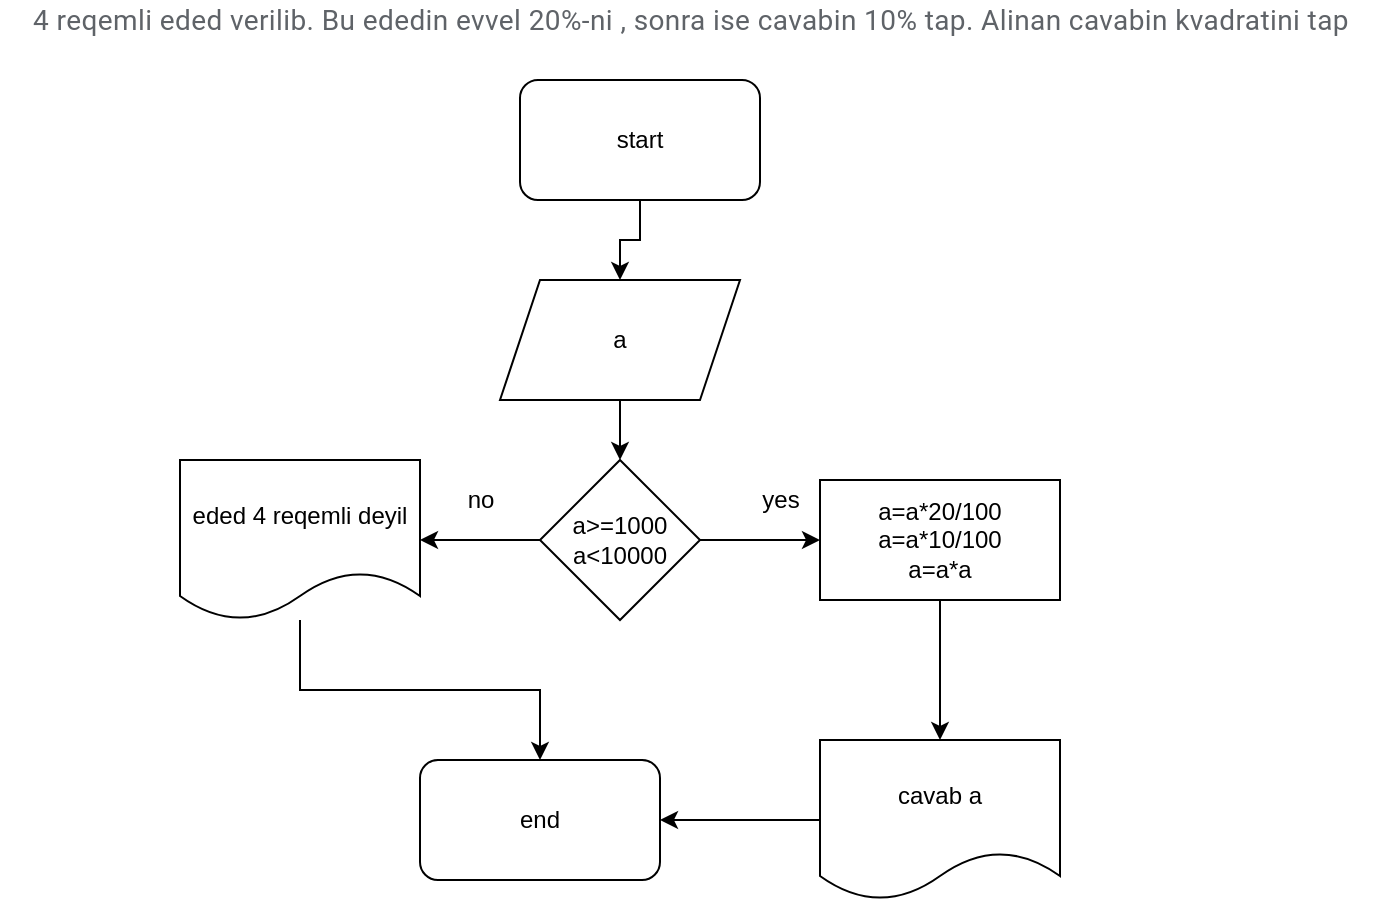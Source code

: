 <mxfile version="16.5.1" type="device"><diagram id="C5RBs43oDa-KdzZeNtuy" name="Page-1"><mxGraphModel dx="1038" dy="689" grid="1" gridSize="10" guides="1" tooltips="1" connect="1" arrows="1" fold="1" page="1" pageScale="1" pageWidth="827" pageHeight="1169" math="0" shadow="0"><root><mxCell id="WIyWlLk6GJQsqaUBKTNV-0"/><mxCell id="WIyWlLk6GJQsqaUBKTNV-1" parent="WIyWlLk6GJQsqaUBKTNV-0"/><mxCell id="tESoBDdTAd96Q1klZRco-0" value="&lt;span style=&quot;color: rgb(95 , 99 , 104) ; font-family: &amp;#34;roboto&amp;#34; , &amp;#34;robotodraft&amp;#34; , &amp;#34;helvetica&amp;#34; , &amp;#34;arial&amp;#34; , sans-serif ; font-size: 14px ; letter-spacing: 0.2px ; background-color: rgb(255 , 255 , 255)&quot;&gt;4 reqemli eded verilib. Bu ededin evvel 20%-ni , sonra ise cavabin 10% tap. Alinan cavabin kvadratini tap&lt;/span&gt;" style="text;html=1;align=center;verticalAlign=middle;resizable=0;points=[];autosize=1;strokeColor=none;fillColor=none;" parent="WIyWlLk6GJQsqaUBKTNV-1" vertex="1"><mxGeometry x="20" y="50" width="690" height="20" as="geometry"/></mxCell><mxCell id="tESoBDdTAd96Q1klZRco-3" style="edgeStyle=orthogonalEdgeStyle;rounded=0;orthogonalLoop=1;jettySize=auto;html=1;exitX=0.5;exitY=1;exitDx=0;exitDy=0;entryX=0.5;entryY=0;entryDx=0;entryDy=0;" parent="WIyWlLk6GJQsqaUBKTNV-1" source="tESoBDdTAd96Q1klZRco-1" target="tESoBDdTAd96Q1klZRco-2" edge="1"><mxGeometry relative="1" as="geometry"/></mxCell><mxCell id="tESoBDdTAd96Q1klZRco-1" value="start" style="rounded=1;whiteSpace=wrap;html=1;" parent="WIyWlLk6GJQsqaUBKTNV-1" vertex="1"><mxGeometry x="280" y="90" width="120" height="60" as="geometry"/></mxCell><mxCell id="tESoBDdTAd96Q1klZRco-5" style="edgeStyle=orthogonalEdgeStyle;rounded=0;orthogonalLoop=1;jettySize=auto;html=1;exitX=0.5;exitY=1;exitDx=0;exitDy=0;entryX=0.5;entryY=0;entryDx=0;entryDy=0;" parent="WIyWlLk6GJQsqaUBKTNV-1" source="tESoBDdTAd96Q1klZRco-2" target="tESoBDdTAd96Q1klZRco-4" edge="1"><mxGeometry relative="1" as="geometry"/></mxCell><mxCell id="tESoBDdTAd96Q1klZRco-2" value="a" style="shape=parallelogram;perimeter=parallelogramPerimeter;whiteSpace=wrap;html=1;fixedSize=1;" parent="WIyWlLk6GJQsqaUBKTNV-1" vertex="1"><mxGeometry x="270" y="190" width="120" height="60" as="geometry"/></mxCell><mxCell id="tESoBDdTAd96Q1klZRco-7" value="" style="edgeStyle=orthogonalEdgeStyle;rounded=0;orthogonalLoop=1;jettySize=auto;html=1;" parent="WIyWlLk6GJQsqaUBKTNV-1" source="tESoBDdTAd96Q1klZRco-4" target="tESoBDdTAd96Q1klZRco-6" edge="1"><mxGeometry relative="1" as="geometry"/></mxCell><mxCell id="tESoBDdTAd96Q1klZRco-9" value="" style="edgeStyle=orthogonalEdgeStyle;rounded=0;orthogonalLoop=1;jettySize=auto;html=1;" parent="WIyWlLk6GJQsqaUBKTNV-1" source="tESoBDdTAd96Q1klZRco-4" target="tESoBDdTAd96Q1klZRco-8" edge="1"><mxGeometry relative="1" as="geometry"/></mxCell><mxCell id="tESoBDdTAd96Q1klZRco-4" value="a&amp;gt;=1000&lt;br&gt;a&amp;lt;10000" style="rhombus;whiteSpace=wrap;html=1;" parent="WIyWlLk6GJQsqaUBKTNV-1" vertex="1"><mxGeometry x="290" y="280" width="80" height="80" as="geometry"/></mxCell><mxCell id="tESoBDdTAd96Q1klZRco-16" style="edgeStyle=orthogonalEdgeStyle;rounded=0;orthogonalLoop=1;jettySize=auto;html=1;" parent="WIyWlLk6GJQsqaUBKTNV-1" source="tESoBDdTAd96Q1klZRco-6" target="tESoBDdTAd96Q1klZRco-14" edge="1"><mxGeometry relative="1" as="geometry"/></mxCell><mxCell id="tESoBDdTAd96Q1klZRco-6" value="eded 4 reqemli deyil" style="shape=document;whiteSpace=wrap;html=1;boundedLbl=1;" parent="WIyWlLk6GJQsqaUBKTNV-1" vertex="1"><mxGeometry x="110" y="280" width="120" height="80" as="geometry"/></mxCell><mxCell id="tESoBDdTAd96Q1klZRco-13" value="" style="edgeStyle=orthogonalEdgeStyle;rounded=0;orthogonalLoop=1;jettySize=auto;html=1;" parent="WIyWlLk6GJQsqaUBKTNV-1" source="tESoBDdTAd96Q1klZRco-8" target="tESoBDdTAd96Q1klZRco-12" edge="1"><mxGeometry relative="1" as="geometry"/></mxCell><mxCell id="tESoBDdTAd96Q1klZRco-8" value="a=a*20/100&lt;br&gt;a=a*10/100&lt;br&gt;a=a*a" style="whiteSpace=wrap;html=1;" parent="WIyWlLk6GJQsqaUBKTNV-1" vertex="1"><mxGeometry x="430" y="290" width="120" height="60" as="geometry"/></mxCell><mxCell id="tESoBDdTAd96Q1klZRco-10" value="no" style="text;html=1;align=center;verticalAlign=middle;resizable=0;points=[];autosize=1;strokeColor=none;fillColor=none;" parent="WIyWlLk6GJQsqaUBKTNV-1" vertex="1"><mxGeometry x="245" y="290" width="30" height="20" as="geometry"/></mxCell><mxCell id="tESoBDdTAd96Q1klZRco-11" value="yes" style="text;html=1;align=center;verticalAlign=middle;resizable=0;points=[];autosize=1;strokeColor=none;fillColor=none;" parent="WIyWlLk6GJQsqaUBKTNV-1" vertex="1"><mxGeometry x="395" y="290" width="30" height="20" as="geometry"/></mxCell><mxCell id="tESoBDdTAd96Q1klZRco-15" value="" style="edgeStyle=orthogonalEdgeStyle;rounded=0;orthogonalLoop=1;jettySize=auto;html=1;" parent="WIyWlLk6GJQsqaUBKTNV-1" source="tESoBDdTAd96Q1klZRco-12" target="tESoBDdTAd96Q1klZRco-14" edge="1"><mxGeometry relative="1" as="geometry"/></mxCell><mxCell id="tESoBDdTAd96Q1klZRco-12" value="cavab a" style="shape=document;whiteSpace=wrap;html=1;boundedLbl=1;" parent="WIyWlLk6GJQsqaUBKTNV-1" vertex="1"><mxGeometry x="430" y="420" width="120" height="80" as="geometry"/></mxCell><mxCell id="tESoBDdTAd96Q1klZRco-14" value="end" style="rounded=1;whiteSpace=wrap;html=1;" parent="WIyWlLk6GJQsqaUBKTNV-1" vertex="1"><mxGeometry x="230" y="430" width="120" height="60" as="geometry"/></mxCell></root></mxGraphModel></diagram></mxfile>